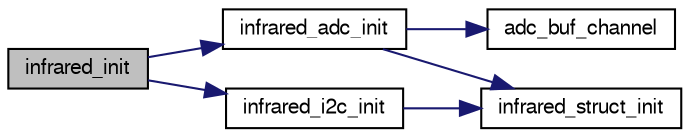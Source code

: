 digraph "infrared_init"
{
  edge [fontname="FreeSans",fontsize="10",labelfontname="FreeSans",labelfontsize="10"];
  node [fontname="FreeSans",fontsize="10",shape=record];
  rankdir="LR";
  Node1 [label="infrared_init",height=0.2,width=0.4,color="black", fillcolor="grey75", style="filled", fontcolor="black"];
  Node1 -> Node2 [color="midnightblue",fontsize="10",style="solid",fontname="FreeSans"];
  Node2 [label="infrared_adc_init",height=0.2,width=0.4,color="black", fillcolor="white", style="filled",URL="$infrared__adc_8c.html#afd9b914e78df4722702ab0113752a2b0",tooltip="Initialisation of ir. "];
  Node2 -> Node3 [color="midnightblue",fontsize="10",style="solid",fontname="FreeSans"];
  Node3 [label="adc_buf_channel",height=0.2,width=0.4,color="black", fillcolor="white", style="filled",URL="$chibios_2mcu__periph_2adc__arch_8c.html#a289883844d6749adab1cee5aabe41824",tooltip="Link between ChibiOS ADC drivers and Paparazzi adc_buffers. "];
  Node2 -> Node4 [color="midnightblue",fontsize="10",style="solid",fontname="FreeSans"];
  Node4 [label="infrared_struct_init",height=0.2,width=0.4,color="black", fillcolor="white", style="filled",URL="$infrared_8c.html#ade4431b989cb32090504093a89a2fdde",tooltip="Initialisation of ir structure. "];
  Node1 -> Node5 [color="midnightblue",fontsize="10",style="solid",fontname="FreeSans"];
  Node5 [label="infrared_i2c_init",height=0.2,width=0.4,color="black", fillcolor="white", style="filled",URL="$infrared__i2c_8c.html#a5e18041e01cef18e73f61f789f8e97dd",tooltip="Initialisation. "];
  Node5 -> Node4 [color="midnightblue",fontsize="10",style="solid",fontname="FreeSans"];
}
